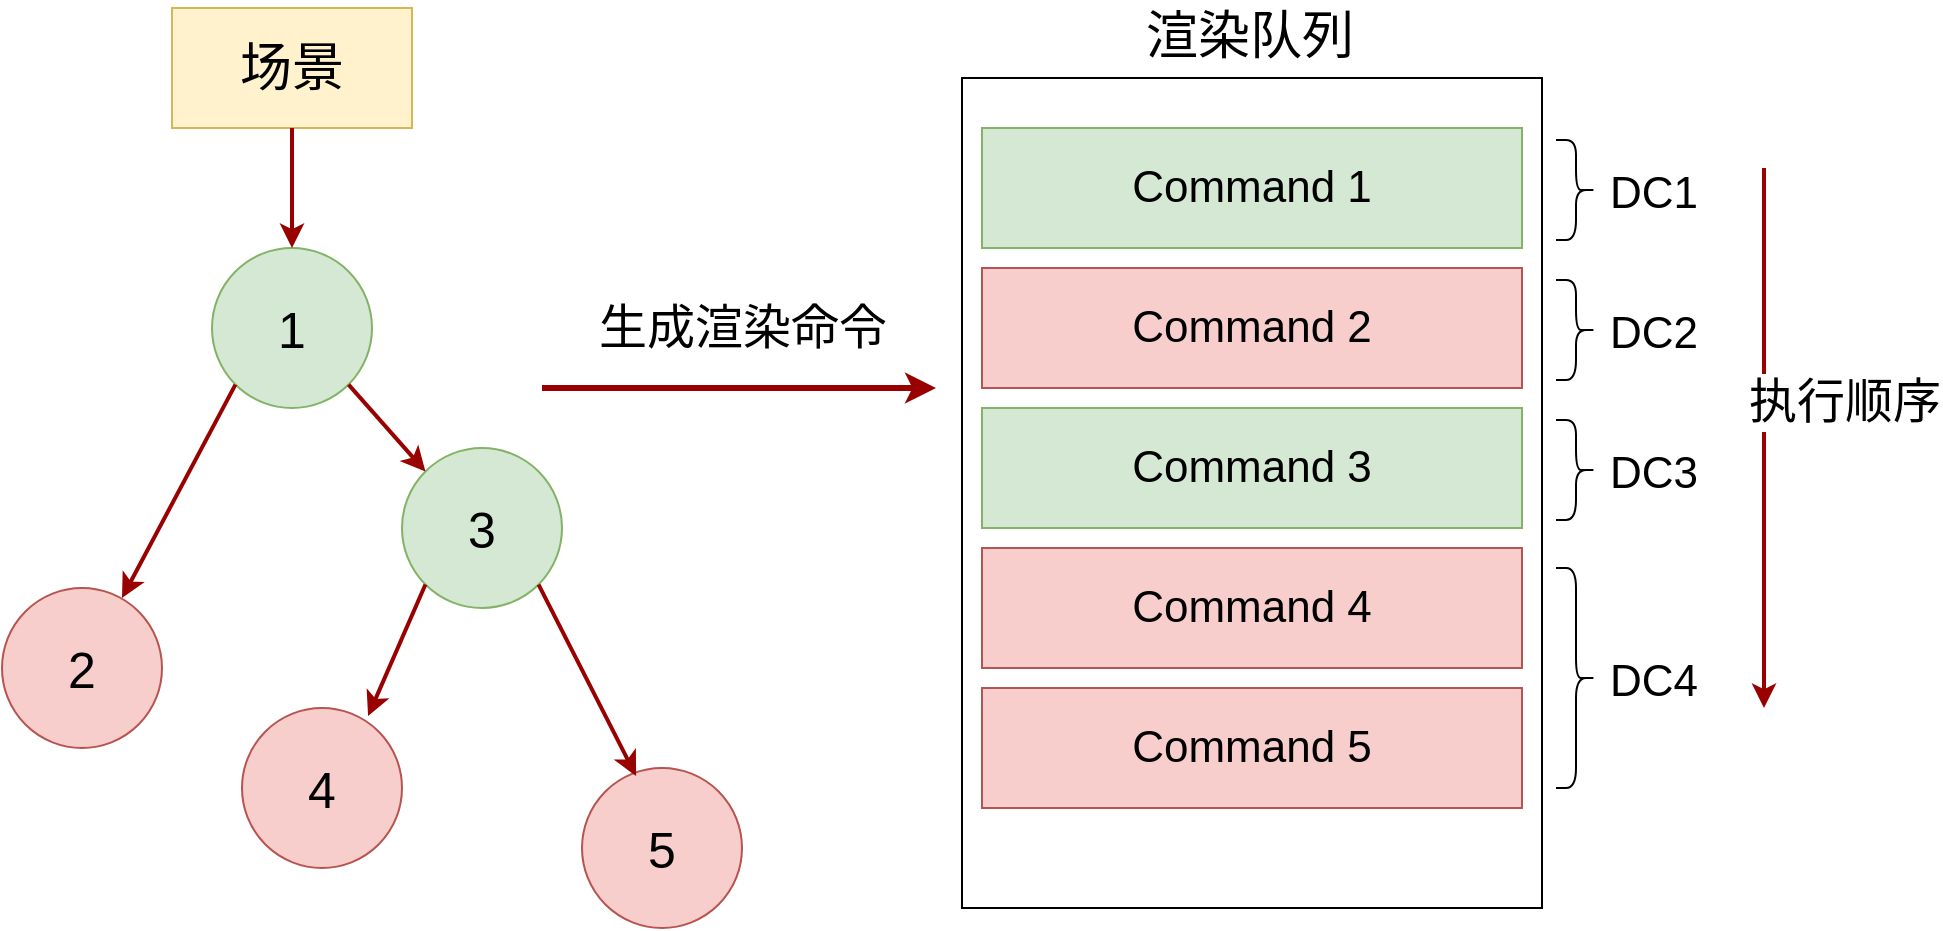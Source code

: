 <mxfile pages="1" version="11.2.5" type="github"><diagram id="aju5griq3ecy1XpdHjGF" name="Page-1"><mxGraphModel dx="1188" dy="833" grid="1" gridSize="10" guides="1" tooltips="1" connect="1" arrows="1" fold="1" page="1" pageScale="1" pageWidth="3300" pageHeight="4681" math="0" shadow="0"><root><mxCell id="0"/><mxCell id="1" parent="0"/><mxCell id="Qk16__Gm_UNY_XwKmPGN-1" value="&lt;font style=&quot;font-size: 26px&quot;&gt;场景&lt;/font&gt;" style="rounded=0;whiteSpace=wrap;html=1;fillColor=#fff2cc;strokeColor=#d6b656;" vertex="1" parent="1"><mxGeometry x="505" y="840" width="120" height="60" as="geometry"/></mxCell><mxCell id="Qk16__Gm_UNY_XwKmPGN-2" value="&lt;font style=&quot;font-size: 25px&quot;&gt;1&lt;/font&gt;" style="ellipse;whiteSpace=wrap;html=1;aspect=fixed;fillColor=#d5e8d4;strokeColor=#82b366;" vertex="1" parent="1"><mxGeometry x="525" y="960" width="80" height="80" as="geometry"/></mxCell><mxCell id="Qk16__Gm_UNY_XwKmPGN-6" style="edgeStyle=none;comic=0;orthogonalLoop=1;jettySize=auto;html=1;exitX=0.5;exitY=1;exitDx=0;exitDy=0;strokeColor=#990000;strokeWidth=2;fontColor=#000000;fontSize=14;entryX=0.5;entryY=0;entryDx=0;entryDy=0;" edge="1" parent="1" source="Qk16__Gm_UNY_XwKmPGN-1" target="Qk16__Gm_UNY_XwKmPGN-2"><mxGeometry relative="1" as="geometry"><mxPoint x="567.5" y="910" as="sourcePoint"/><mxPoint x="567.5" y="1116" as="targetPoint"/></mxGeometry></mxCell><mxCell id="Qk16__Gm_UNY_XwKmPGN-7" value="&lt;font style=&quot;font-size: 25px&quot;&gt;2&lt;/font&gt;" style="ellipse;whiteSpace=wrap;html=1;aspect=fixed;fillColor=#f8cecc;strokeColor=#b85450;" vertex="1" parent="1"><mxGeometry x="420" y="1130" width="80" height="80" as="geometry"/></mxCell><mxCell id="Qk16__Gm_UNY_XwKmPGN-9" style="edgeStyle=none;comic=0;orthogonalLoop=1;jettySize=auto;html=1;exitX=0;exitY=1;exitDx=0;exitDy=0;strokeColor=#990000;strokeWidth=2;fontColor=#000000;fontSize=14;entryX=0.75;entryY=0.063;entryDx=0;entryDy=0;entryPerimeter=0;" edge="1" parent="1" source="Qk16__Gm_UNY_XwKmPGN-2" target="Qk16__Gm_UNY_XwKmPGN-7"><mxGeometry relative="1" as="geometry"><mxPoint x="565" y="1060" as="sourcePoint"/><mxPoint x="565" y="1120" as="targetPoint"/></mxGeometry></mxCell><mxCell id="Qk16__Gm_UNY_XwKmPGN-11" value="&lt;font style=&quot;font-size: 25px&quot;&gt;3&lt;/font&gt;" style="ellipse;whiteSpace=wrap;html=1;aspect=fixed;fillColor=#d5e8d4;strokeColor=#82b366;" vertex="1" parent="1"><mxGeometry x="620" y="1060" width="80" height="80" as="geometry"/></mxCell><mxCell id="Qk16__Gm_UNY_XwKmPGN-13" style="edgeStyle=none;comic=0;orthogonalLoop=1;jettySize=auto;html=1;exitX=1;exitY=1;exitDx=0;exitDy=0;strokeColor=#990000;strokeWidth=2;fontColor=#000000;fontSize=14;entryX=0;entryY=0;entryDx=0;entryDy=0;" edge="1" parent="1" source="Qk16__Gm_UNY_XwKmPGN-2" target="Qk16__Gm_UNY_XwKmPGN-11"><mxGeometry relative="1" as="geometry"><mxPoint x="546.716" y="1038.284" as="sourcePoint"/><mxPoint x="498.284" y="1151.716" as="targetPoint"/></mxGeometry></mxCell><mxCell id="Qk16__Gm_UNY_XwKmPGN-14" value="&lt;font style=&quot;font-size: 25px&quot;&gt;4&lt;/font&gt;" style="ellipse;whiteSpace=wrap;html=1;aspect=fixed;fillColor=#f8cecc;strokeColor=#b85450;" vertex="1" parent="1"><mxGeometry x="540" y="1190" width="80" height="80" as="geometry"/></mxCell><mxCell id="Qk16__Gm_UNY_XwKmPGN-15" value="&lt;font style=&quot;font-size: 25px&quot;&gt;5&lt;/font&gt;" style="ellipse;whiteSpace=wrap;html=1;aspect=fixed;fillColor=#f8cecc;strokeColor=#b85450;" vertex="1" parent="1"><mxGeometry x="710" y="1220" width="80" height="80" as="geometry"/></mxCell><mxCell id="Qk16__Gm_UNY_XwKmPGN-16" style="edgeStyle=none;comic=0;orthogonalLoop=1;jettySize=auto;html=1;exitX=0;exitY=1;exitDx=0;exitDy=0;strokeColor=#990000;strokeWidth=2;fontColor=#000000;fontSize=14;entryX=0.788;entryY=0.05;entryDx=0;entryDy=0;entryPerimeter=0;" edge="1" parent="1" source="Qk16__Gm_UNY_XwKmPGN-11" target="Qk16__Gm_UNY_XwKmPGN-14"><mxGeometry relative="1" as="geometry"><mxPoint x="630.784" y="1139.784" as="sourcePoint"/><mxPoint x="669.216" y="1183.216" as="targetPoint"/></mxGeometry></mxCell><mxCell id="Qk16__Gm_UNY_XwKmPGN-17" style="edgeStyle=none;comic=0;orthogonalLoop=1;jettySize=auto;html=1;exitX=1;exitY=1;exitDx=0;exitDy=0;strokeColor=#990000;strokeWidth=2;fontColor=#000000;fontSize=14;entryX=0.338;entryY=0.05;entryDx=0;entryDy=0;entryPerimeter=0;" edge="1" parent="1" source="Qk16__Gm_UNY_XwKmPGN-11" target="Qk16__Gm_UNY_XwKmPGN-15"><mxGeometry relative="1" as="geometry"><mxPoint x="710.784" y="1159.784" as="sourcePoint"/><mxPoint x="749.216" y="1203.216" as="targetPoint"/></mxGeometry></mxCell><mxCell id="Qk16__Gm_UNY_XwKmPGN-18" style="edgeStyle=none;comic=0;orthogonalLoop=1;jettySize=auto;html=1;strokeColor=#990000;strokeWidth=3;fontColor=#000000;fontSize=14;" edge="1" parent="1"><mxGeometry relative="1" as="geometry"><mxPoint x="690" y="1030" as="sourcePoint"/><mxPoint x="887" y="1030" as="targetPoint"/></mxGeometry></mxCell><mxCell id="Qk16__Gm_UNY_XwKmPGN-35" value="&lt;font style=&quot;font-size: 24px&quot;&gt;生成渲染命令&lt;/font&gt;" style="text;html=1;resizable=0;points=[];align=center;verticalAlign=middle;labelBackgroundColor=#ffffff;" vertex="1" connectable="0" parent="Qk16__Gm_UNY_XwKmPGN-18"><mxGeometry x="-0.356" y="-2" relative="1" as="geometry"><mxPoint x="36" y="-32" as="offset"/></mxGeometry></mxCell><mxCell id="Qk16__Gm_UNY_XwKmPGN-19" value="&lt;span style=&quot;font-size: 26px&quot;&gt;渲染队列&lt;/span&gt;" style="text;html=1;resizable=0;points=[];autosize=1;align=left;verticalAlign=top;spacingTop=-4;" vertex="1" parent="1"><mxGeometry x="990" y="836" width="120" height="20" as="geometry"/></mxCell><mxCell id="Qk16__Gm_UNY_XwKmPGN-21" value="" style="whiteSpace=wrap;html=1;" vertex="1" parent="1"><mxGeometry x="900" y="875" width="290" height="415" as="geometry"/></mxCell><mxCell id="Qk16__Gm_UNY_XwKmPGN-22" value="&lt;font&gt;&lt;span style=&quot;font-size: 22px&quot;&gt;Command 1&lt;/span&gt;&lt;/font&gt;" style="rounded=0;whiteSpace=wrap;html=1;fillColor=#d5e8d4;strokeColor=#82b366;fontStyle=0" vertex="1" parent="1"><mxGeometry x="910" y="900" width="270" height="60" as="geometry"/></mxCell><mxCell id="Qk16__Gm_UNY_XwKmPGN-23" value="&lt;font&gt;&lt;span style=&quot;font-size: 22px&quot;&gt;Command 2&lt;/span&gt;&lt;/font&gt;" style="rounded=0;whiteSpace=wrap;html=1;fillColor=#f8cecc;strokeColor=#b85450;fontStyle=0" vertex="1" parent="1"><mxGeometry x="910" y="970" width="270" height="60" as="geometry"/></mxCell><mxCell id="Qk16__Gm_UNY_XwKmPGN-26" value="&lt;font&gt;&lt;span style=&quot;font-size: 22px&quot;&gt;Command 3&lt;/span&gt;&lt;/font&gt;" style="rounded=0;whiteSpace=wrap;html=1;fillColor=#d5e8d4;strokeColor=#82b366;fontStyle=0" vertex="1" parent="1"><mxGeometry x="910" y="1040" width="270" height="60" as="geometry"/></mxCell><mxCell id="Qk16__Gm_UNY_XwKmPGN-27" value="&lt;font&gt;&lt;span style=&quot;font-size: 22px&quot;&gt;Command 4&lt;br&gt;&lt;/span&gt;&lt;/font&gt;" style="rounded=0;whiteSpace=wrap;html=1;fillColor=#f8cecc;strokeColor=#b85450;fontStyle=0" vertex="1" parent="1"><mxGeometry x="910" y="1110" width="270" height="60" as="geometry"/></mxCell><mxCell id="Qk16__Gm_UNY_XwKmPGN-29" value="&lt;font&gt;&lt;span style=&quot;font-size: 22px&quot;&gt;Command 5&lt;/span&gt;&lt;/font&gt;" style="rounded=0;whiteSpace=wrap;html=1;fillColor=#f8cecc;strokeColor=#b85450;fontStyle=0" vertex="1" parent="1"><mxGeometry x="910" y="1180" width="270" height="60" as="geometry"/></mxCell><mxCell id="Qk16__Gm_UNY_XwKmPGN-32" style="edgeStyle=none;comic=0;orthogonalLoop=1;jettySize=auto;html=1;strokeColor=#990000;strokeWidth=2;fontColor=#000000;fontSize=14;" edge="1" parent="1"><mxGeometry relative="1" as="geometry"><mxPoint x="1301" y="920" as="sourcePoint"/><mxPoint x="1301" y="1190" as="targetPoint"/></mxGeometry></mxCell><mxCell id="Qk16__Gm_UNY_XwKmPGN-34" value="&lt;font style=&quot;font-size: 24px&quot;&gt;执行顺序&lt;/font&gt;" style="text;html=1;resizable=0;points=[];align=center;verticalAlign=middle;labelBackgroundColor=#ffffff;" vertex="1" connectable="0" parent="Qk16__Gm_UNY_XwKmPGN-32"><mxGeometry x="-0.109" relative="1" as="geometry"><mxPoint x="40" y="-3.5" as="offset"/></mxGeometry></mxCell><mxCell id="Qk16__Gm_UNY_XwKmPGN-36" value="" style="shape=curlyBracket;whiteSpace=wrap;html=1;rounded=1;rotation=180;" vertex="1" parent="1"><mxGeometry x="1197" y="1120" width="20" height="110" as="geometry"/></mxCell><mxCell id="Qk16__Gm_UNY_XwKmPGN-37" value="" style="shape=curlyBracket;whiteSpace=wrap;html=1;rounded=1;rotation=180;" vertex="1" parent="1"><mxGeometry x="1197" y="906" width="20" height="50" as="geometry"/></mxCell><mxCell id="Qk16__Gm_UNY_XwKmPGN-38" value="" style="shape=curlyBracket;whiteSpace=wrap;html=1;rounded=1;rotation=180;" vertex="1" parent="1"><mxGeometry x="1197" y="976" width="20" height="50" as="geometry"/></mxCell><mxCell id="Qk16__Gm_UNY_XwKmPGN-39" value="" style="shape=curlyBracket;whiteSpace=wrap;html=1;rounded=1;rotation=180;" vertex="1" parent="1"><mxGeometry x="1197" y="1046" width="20" height="50" as="geometry"/></mxCell><mxCell id="Qk16__Gm_UNY_XwKmPGN-40" value="&lt;font style=&quot;font-size: 22px&quot;&gt;DC1&lt;/font&gt;" style="text;html=1;resizable=0;points=[];autosize=1;align=left;verticalAlign=top;spacingTop=-4;" vertex="1" parent="1"><mxGeometry x="1222" y="917" width="60" height="20" as="geometry"/></mxCell><mxCell id="Qk16__Gm_UNY_XwKmPGN-41" value="&lt;font style=&quot;font-size: 22px&quot;&gt;DC2&lt;/font&gt;" style="text;html=1;resizable=0;points=[];autosize=1;align=left;verticalAlign=top;spacingTop=-4;" vertex="1" parent="1"><mxGeometry x="1222" y="987" width="60" height="20" as="geometry"/></mxCell><mxCell id="Qk16__Gm_UNY_XwKmPGN-42" value="&lt;font style=&quot;font-size: 22px&quot;&gt;DC3&lt;/font&gt;" style="text;html=1;resizable=0;points=[];autosize=1;align=left;verticalAlign=top;spacingTop=-4;" vertex="1" parent="1"><mxGeometry x="1222" y="1057" width="60" height="20" as="geometry"/></mxCell><mxCell id="Qk16__Gm_UNY_XwKmPGN-43" value="&lt;font style=&quot;font-size: 22px&quot;&gt;DC4&lt;/font&gt;" style="text;html=1;resizable=0;points=[];autosize=1;align=left;verticalAlign=top;spacingTop=-4;" vertex="1" parent="1"><mxGeometry x="1222" y="1161" width="60" height="20" as="geometry"/></mxCell></root></mxGraphModel></diagram></mxfile>